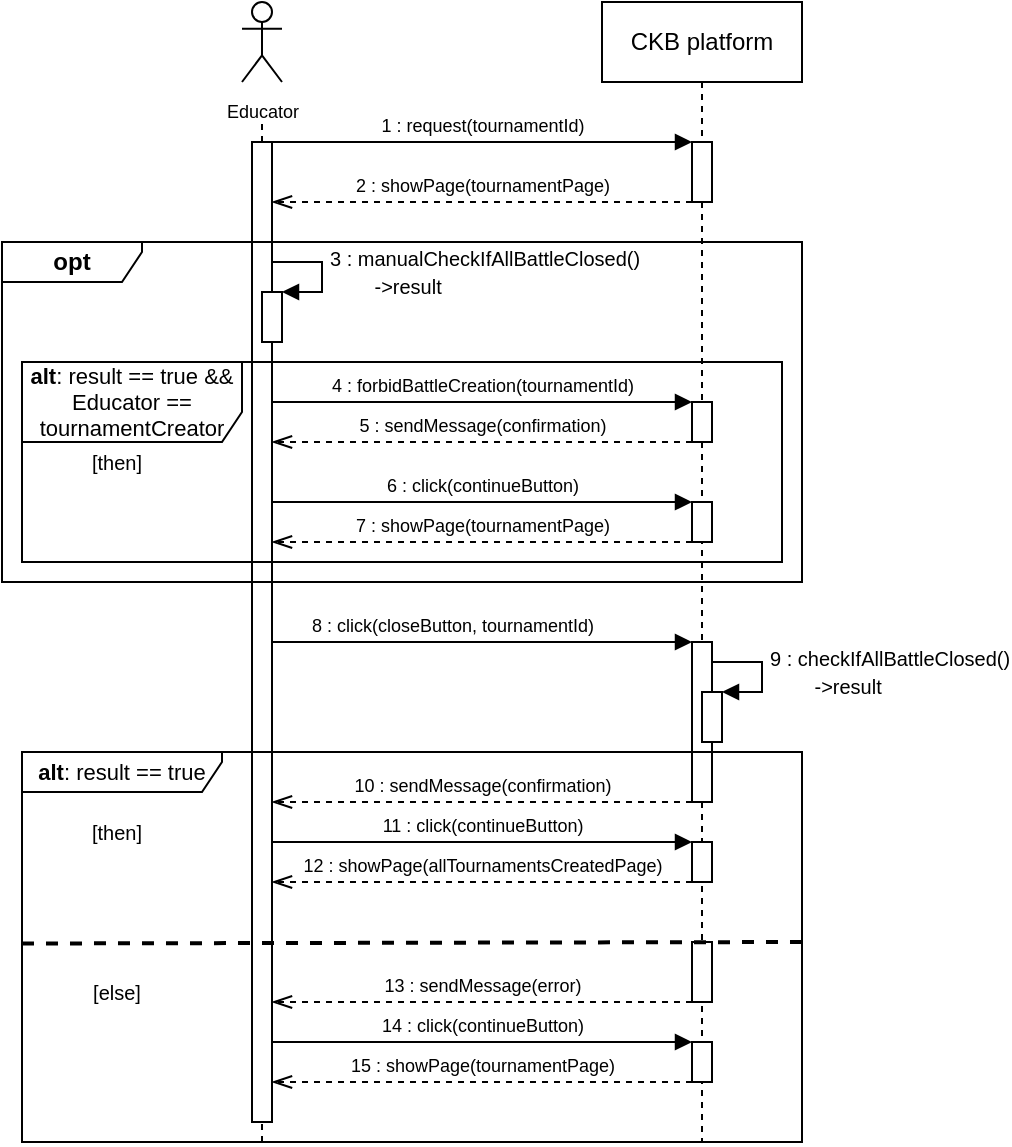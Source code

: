 <mxfile version="22.1.5" type="device">
  <diagram name="Page-1" id="2YBvvXClWsGukQMizWep">
    <mxGraphModel dx="1443" dy="623" grid="1" gridSize="10" guides="1" tooltips="1" connect="1" arrows="1" fold="1" page="1" pageScale="1" pageWidth="850" pageHeight="1100" math="0" shadow="0">
      <root>
        <mxCell id="0" />
        <mxCell id="1" parent="0" />
        <mxCell id="Tz1P8lq4zvduLCiZaMkm-19" value="" style="html=1;points=[];perimeter=orthogonalPerimeter;outlineConnect=0;targetShapes=umlLifeline;portConstraint=eastwest;newEdgeStyle={&quot;edgeStyle&quot;:&quot;elbowEdgeStyle&quot;,&quot;elbow&quot;:&quot;vertical&quot;,&quot;curved&quot;:0,&quot;rounded&quot;:0};" vertex="1" parent="1">
          <mxGeometry x="-95" y="110" width="10" height="490" as="geometry" />
        </mxCell>
        <mxCell id="Tz1P8lq4zvduLCiZaMkm-1" value="CKB platform" style="shape=umlLifeline;perimeter=lifelinePerimeter;whiteSpace=wrap;html=1;container=0;dropTarget=0;collapsible=0;recursiveResize=0;outlineConnect=0;portConstraint=eastwest;newEdgeStyle={&quot;edgeStyle&quot;:&quot;elbowEdgeStyle&quot;,&quot;elbow&quot;:&quot;vertical&quot;,&quot;curved&quot;:0,&quot;rounded&quot;:0};" vertex="1" parent="1">
          <mxGeometry x="80" y="40" width="100" height="570" as="geometry" />
        </mxCell>
        <mxCell id="Tz1P8lq4zvduLCiZaMkm-2" value="" style="html=1;points=[];perimeter=orthogonalPerimeter;outlineConnect=0;targetShapes=umlLifeline;portConstraint=eastwest;newEdgeStyle={&quot;edgeStyle&quot;:&quot;elbowEdgeStyle&quot;,&quot;elbow&quot;:&quot;vertical&quot;,&quot;curved&quot;:0,&quot;rounded&quot;:0};" vertex="1" parent="Tz1P8lq4zvduLCiZaMkm-1">
          <mxGeometry x="45" y="70" width="10" height="30" as="geometry" />
        </mxCell>
        <mxCell id="Tz1P8lq4zvduLCiZaMkm-3" value="" style="html=1;points=[];perimeter=orthogonalPerimeter;outlineConnect=0;targetShapes=umlLifeline;portConstraint=eastwest;newEdgeStyle={&quot;edgeStyle&quot;:&quot;elbowEdgeStyle&quot;,&quot;elbow&quot;:&quot;vertical&quot;,&quot;curved&quot;:0,&quot;rounded&quot;:0};" vertex="1" parent="Tz1P8lq4zvduLCiZaMkm-1">
          <mxGeometry x="45" y="320" width="10" height="80" as="geometry" />
        </mxCell>
        <mxCell id="Tz1P8lq4zvduLCiZaMkm-4" value="" style="html=1;points=[[0,0,0,0,5],[0,1,0,0,-5],[1,0,0,0,5],[1,1,0,0,-5]];perimeter=orthogonalPerimeter;outlineConnect=0;targetShapes=umlLifeline;portConstraint=eastwest;newEdgeStyle={&quot;curved&quot;:0,&quot;rounded&quot;:0};" vertex="1" parent="Tz1P8lq4zvduLCiZaMkm-1">
          <mxGeometry x="50" y="345" width="10" height="25" as="geometry" />
        </mxCell>
        <mxCell id="Tz1P8lq4zvduLCiZaMkm-5" value="&lt;font size=&quot;1&quot;&gt;9 : checkIfAllBattleClosed() &lt;br&gt;&lt;span style=&quot;white-space: pre;&quot;&gt;&#x9;&lt;/span&gt;-&amp;gt;result&lt;br&gt;&lt;/font&gt;" style="html=1;align=left;spacingLeft=2;endArrow=block;rounded=0;edgeStyle=orthogonalEdgeStyle;curved=0;rounded=0;" edge="1" parent="Tz1P8lq4zvduLCiZaMkm-1" target="Tz1P8lq4zvduLCiZaMkm-4">
          <mxGeometry relative="1" as="geometry">
            <mxPoint x="55" y="330" as="sourcePoint" />
            <Array as="points">
              <mxPoint x="80" y="330" />
              <mxPoint x="80" y="345" />
            </Array>
          </mxGeometry>
        </mxCell>
        <mxCell id="Tz1P8lq4zvduLCiZaMkm-22" value="&lt;font style=&quot;font-size: 9px;&quot;&gt;8 : click(closeButton, tournamentId)&lt;/font&gt;" style="html=1;verticalAlign=bottom;endArrow=block;edgeStyle=elbowEdgeStyle;elbow=vertical;curved=0;rounded=0;" edge="1" parent="Tz1P8lq4zvduLCiZaMkm-1" target="Tz1P8lq4zvduLCiZaMkm-3">
          <mxGeometry relative="1" as="geometry">
            <mxPoint x="-165" y="350" as="sourcePoint" />
            <Array as="points">
              <mxPoint x="-50" y="320" />
            </Array>
            <mxPoint x="10" y="380" as="targetPoint" />
          </mxGeometry>
        </mxCell>
        <mxCell id="Tz1P8lq4zvduLCiZaMkm-10" value="" style="html=1;points=[];perimeter=orthogonalPerimeter;outlineConnect=0;targetShapes=umlLifeline;portConstraint=eastwest;newEdgeStyle={&quot;edgeStyle&quot;:&quot;elbowEdgeStyle&quot;,&quot;elbow&quot;:&quot;vertical&quot;,&quot;curved&quot;:0,&quot;rounded&quot;:0};" vertex="1" parent="Tz1P8lq4zvduLCiZaMkm-1">
          <mxGeometry x="45" y="470" width="10" height="30" as="geometry" />
        </mxCell>
        <mxCell id="Tz1P8lq4zvduLCiZaMkm-65" value="" style="html=1;points=[];perimeter=orthogonalPerimeter;outlineConnect=0;targetShapes=umlLifeline;portConstraint=eastwest;newEdgeStyle={&quot;edgeStyle&quot;:&quot;elbowEdgeStyle&quot;,&quot;elbow&quot;:&quot;vertical&quot;,&quot;curved&quot;:0,&quot;rounded&quot;:0};" vertex="1" parent="Tz1P8lq4zvduLCiZaMkm-1">
          <mxGeometry x="45" y="200" width="10" height="20" as="geometry" />
        </mxCell>
        <mxCell id="Tz1P8lq4zvduLCiZaMkm-78" value="&lt;font style=&quot;font-size: 9px;&quot;&gt;15 : showPage(tournamentPage)&lt;/font&gt;" style="html=1;verticalAlign=bottom;endArrow=openThin;dashed=1;endSize=8;edgeStyle=elbowEdgeStyle;elbow=vertical;curved=0;rounded=0;endFill=0;" edge="1" parent="Tz1P8lq4zvduLCiZaMkm-1">
          <mxGeometry relative="1" as="geometry">
            <mxPoint x="-165" y="540" as="targetPoint" />
            <Array as="points">
              <mxPoint x="-65" y="540" />
            </Array>
            <mxPoint x="45" y="540" as="sourcePoint" />
          </mxGeometry>
        </mxCell>
        <mxCell id="Tz1P8lq4zvduLCiZaMkm-79" value="&lt;font style=&quot;font-size: 9px;&quot;&gt;14 : click(continueButton)&lt;/font&gt;" style="html=1;verticalAlign=bottom;endArrow=block;edgeStyle=elbowEdgeStyle;elbow=vertical;curved=0;rounded=0;" edge="1" parent="Tz1P8lq4zvduLCiZaMkm-1">
          <mxGeometry x="-0.002" relative="1" as="geometry">
            <mxPoint x="-165" y="520" as="sourcePoint" />
            <Array as="points">
              <mxPoint x="-45" y="520" />
            </Array>
            <mxPoint x="45" y="520" as="targetPoint" />
            <mxPoint as="offset" />
          </mxGeometry>
        </mxCell>
        <mxCell id="Tz1P8lq4zvduLCiZaMkm-80" value="" style="html=1;points=[];perimeter=orthogonalPerimeter;outlineConnect=0;targetShapes=umlLifeline;portConstraint=eastwest;newEdgeStyle={&quot;edgeStyle&quot;:&quot;elbowEdgeStyle&quot;,&quot;elbow&quot;:&quot;vertical&quot;,&quot;curved&quot;:0,&quot;rounded&quot;:0};" vertex="1" parent="Tz1P8lq4zvduLCiZaMkm-1">
          <mxGeometry x="45" y="520" width="10" height="20" as="geometry" />
        </mxCell>
        <mxCell id="Tz1P8lq4zvduLCiZaMkm-17" value="&lt;font style=&quot;font-size: 9px;&quot;&gt;Educator&lt;/font&gt;" style="shape=umlActor;verticalLabelPosition=bottom;verticalAlign=top;html=1;outlineConnect=0;" vertex="1" parent="1">
          <mxGeometry x="-100" y="40" width="20" height="40" as="geometry" />
        </mxCell>
        <mxCell id="Tz1P8lq4zvduLCiZaMkm-18" value="" style="endArrow=none;dashed=1;html=1;rounded=0;" edge="1" parent="1" source="Tz1P8lq4zvduLCiZaMkm-19">
          <mxGeometry width="50" height="50" relative="1" as="geometry">
            <mxPoint x="-90" y="350" as="sourcePoint" />
            <mxPoint x="-90" y="100" as="targetPoint" />
          </mxGeometry>
        </mxCell>
        <mxCell id="Tz1P8lq4zvduLCiZaMkm-20" value="&lt;font style=&quot;font-size: 9px;&quot;&gt;1 : request(tournamentId)&lt;/font&gt;" style="html=1;verticalAlign=bottom;endArrow=block;edgeStyle=elbowEdgeStyle;elbow=horizontal;curved=0;rounded=0;" edge="1" parent="1" source="Tz1P8lq4zvduLCiZaMkm-19" target="Tz1P8lq4zvduLCiZaMkm-2">
          <mxGeometry relative="1" as="geometry">
            <mxPoint x="-50" y="110" as="sourcePoint" />
            <Array as="points">
              <mxPoint x="30" y="110" />
            </Array>
            <mxPoint x="115" y="110" as="targetPoint" />
          </mxGeometry>
        </mxCell>
        <mxCell id="Tz1P8lq4zvduLCiZaMkm-21" value="&lt;font style=&quot;font-size: 9px;&quot;&gt;2 : showPage(tournamentPage)&lt;/font&gt;" style="html=1;verticalAlign=bottom;endArrow=openThin;dashed=1;endSize=8;edgeStyle=elbowEdgeStyle;elbow=vertical;curved=0;rounded=0;endFill=0;" edge="1" parent="1" source="Tz1P8lq4zvduLCiZaMkm-2" target="Tz1P8lq4zvduLCiZaMkm-19">
          <mxGeometry relative="1" as="geometry">
            <mxPoint x="-50" y="140" as="targetPoint" />
            <Array as="points">
              <mxPoint x="5" y="140" />
            </Array>
            <mxPoint x="80" y="140" as="sourcePoint" />
          </mxGeometry>
        </mxCell>
        <mxCell id="Tz1P8lq4zvduLCiZaMkm-33" value="" style="html=1;points=[[0,0,0,0,5],[0,1,0,0,-5],[1,0,0,0,5],[1,1,0,0,-5]];perimeter=orthogonalPerimeter;outlineConnect=0;targetShapes=umlLifeline;portConstraint=eastwest;newEdgeStyle={&quot;curved&quot;:0,&quot;rounded&quot;:0};" vertex="1" parent="1">
          <mxGeometry x="-90" y="185" width="10" height="25" as="geometry" />
        </mxCell>
        <mxCell id="Tz1P8lq4zvduLCiZaMkm-34" value="&lt;font size=&quot;1&quot;&gt;3 : manualCheckIfAllBattleClosed()&lt;br&gt;&lt;span style=&quot;white-space: pre;&quot;&gt;&#x9;&lt;/span&gt;-&amp;gt;result&lt;br&gt;&lt;/font&gt;" style="html=1;align=left;spacingLeft=2;endArrow=block;rounded=0;edgeStyle=orthogonalEdgeStyle;curved=0;rounded=0;" edge="1" parent="1" target="Tz1P8lq4zvduLCiZaMkm-33">
          <mxGeometry relative="1" as="geometry">
            <mxPoint x="-85" y="170" as="sourcePoint" />
            <Array as="points">
              <mxPoint x="-60" y="170" />
              <mxPoint x="-60" y="185" />
            </Array>
          </mxGeometry>
        </mxCell>
        <mxCell id="Tz1P8lq4zvduLCiZaMkm-35" value="&lt;b&gt;opt&lt;/b&gt;" style="shape=umlFrame;whiteSpace=wrap;html=1;pointerEvents=0;width=70;height=20;" vertex="1" parent="1">
          <mxGeometry x="-220" y="160" width="400" height="170" as="geometry" />
        </mxCell>
        <mxCell id="Tz1P8lq4zvduLCiZaMkm-62" value="&lt;p style=&quot;line-height: 120%; font-size: 11px;&quot;&gt;&lt;font style=&quot;font-size: 11px;&quot;&gt;&lt;b&gt;alt&lt;/b&gt;: result == true &amp;amp;&amp;amp; Educator == tournamentCreator&lt;/font&gt;&lt;/p&gt;" style="shape=umlFrame;whiteSpace=wrap;html=1;pointerEvents=0;width=110;height=40;verticalAlign=middle;horizontal=1;labelPosition=center;verticalLabelPosition=middle;align=center;" vertex="1" parent="1">
          <mxGeometry x="-210" y="220" width="380" height="100" as="geometry" />
        </mxCell>
        <mxCell id="Tz1P8lq4zvduLCiZaMkm-63" value="&lt;font style=&quot;font-size: 9px;&quot;&gt;4 : forbidBattleCreation(tournamentId)&lt;/font&gt;" style="html=1;verticalAlign=bottom;endArrow=block;edgeStyle=elbowEdgeStyle;elbow=horizontal;curved=0;rounded=0;" edge="1" parent="1">
          <mxGeometry relative="1" as="geometry">
            <mxPoint x="-85" y="240" as="sourcePoint" />
            <Array as="points">
              <mxPoint x="30" y="240" />
            </Array>
            <mxPoint x="125" y="240" as="targetPoint" />
          </mxGeometry>
        </mxCell>
        <mxCell id="Tz1P8lq4zvduLCiZaMkm-66" value="&lt;font style=&quot;font-size: 9px;&quot;&gt;5 : sendMessage(confirmation)&lt;/font&gt;" style="html=1;verticalAlign=bottom;endArrow=openThin;dashed=1;endSize=8;edgeStyle=elbowEdgeStyle;elbow=horizontal;curved=0;rounded=0;endFill=0;" edge="1" parent="1" source="Tz1P8lq4zvduLCiZaMkm-65" target="Tz1P8lq4zvduLCiZaMkm-19">
          <mxGeometry relative="1" as="geometry">
            <mxPoint x="-85" y="260.0" as="targetPoint" />
            <Array as="points">
              <mxPoint x="5" y="260" />
            </Array>
            <mxPoint x="125" y="260.0" as="sourcePoint" />
          </mxGeometry>
        </mxCell>
        <mxCell id="Tz1P8lq4zvduLCiZaMkm-67" value="&lt;font style=&quot;font-size: 9px;&quot;&gt;7 : showPage(tournamentPage)&lt;/font&gt;" style="html=1;verticalAlign=bottom;endArrow=openThin;dashed=1;endSize=8;edgeStyle=elbowEdgeStyle;elbow=vertical;curved=0;rounded=0;endFill=0;" edge="1" parent="1" source="Tz1P8lq4zvduLCiZaMkm-68">
          <mxGeometry relative="1" as="geometry">
            <mxPoint x="-85" y="310" as="targetPoint" />
            <Array as="points">
              <mxPoint x="15" y="310" />
            </Array>
            <mxPoint x="130" y="300" as="sourcePoint" />
          </mxGeometry>
        </mxCell>
        <mxCell id="Tz1P8lq4zvduLCiZaMkm-68" value="" style="html=1;points=[];perimeter=orthogonalPerimeter;outlineConnect=0;targetShapes=umlLifeline;portConstraint=eastwest;newEdgeStyle={&quot;edgeStyle&quot;:&quot;elbowEdgeStyle&quot;,&quot;elbow&quot;:&quot;vertical&quot;,&quot;curved&quot;:0,&quot;rounded&quot;:0};" vertex="1" parent="1">
          <mxGeometry x="125" y="290" width="10" height="20" as="geometry" />
        </mxCell>
        <mxCell id="Tz1P8lq4zvduLCiZaMkm-69" value="&lt;font style=&quot;font-size: 9px;&quot;&gt;6 : click(continueButton)&lt;/font&gt;" style="html=1;verticalAlign=bottom;endArrow=block;edgeStyle=elbowEdgeStyle;elbow=vertical;curved=0;rounded=0;" edge="1" parent="1" target="Tz1P8lq4zvduLCiZaMkm-68">
          <mxGeometry x="-0.002" relative="1" as="geometry">
            <mxPoint x="-85" y="290" as="sourcePoint" />
            <Array as="points">
              <mxPoint x="35" y="290" />
            </Array>
            <mxPoint x="130" y="300" as="targetPoint" />
            <mxPoint as="offset" />
          </mxGeometry>
        </mxCell>
        <mxCell id="Tz1P8lq4zvduLCiZaMkm-70" value="[then]" style="text;html=1;strokeColor=none;fillColor=none;align=center;verticalAlign=middle;whiteSpace=wrap;rounded=0;fontSize=10;" vertex="1" parent="1">
          <mxGeometry x="-180" y="265" width="35" height="10" as="geometry" />
        </mxCell>
        <mxCell id="Tz1P8lq4zvduLCiZaMkm-23" value="&lt;p style=&quot;line-height: 120%; font-size: 11px;&quot;&gt;&lt;font style=&quot;font-size: 11px;&quot;&gt;&lt;b&gt;alt&lt;/b&gt;: result == true&lt;/font&gt;&lt;/p&gt;" style="shape=umlFrame;whiteSpace=wrap;html=1;pointerEvents=0;width=100;height=20;verticalAlign=middle;horizontal=1;labelPosition=center;verticalLabelPosition=middle;align=center;" vertex="1" parent="1">
          <mxGeometry x="-210" y="415" width="390" height="195" as="geometry" />
        </mxCell>
        <mxCell id="Tz1P8lq4zvduLCiZaMkm-32" value="&lt;font style=&quot;font-size: 9px;&quot;&gt;10 : sendMessage(confirmation)&lt;/font&gt;" style="html=1;verticalAlign=bottom;endArrow=openThin;dashed=1;endSize=8;edgeStyle=elbowEdgeStyle;elbow=horizontal;curved=0;rounded=0;endFill=0;" edge="1" parent="1">
          <mxGeometry relative="1" as="geometry">
            <mxPoint x="-85" y="440.0" as="targetPoint" />
            <Array as="points">
              <mxPoint x="5" y="440" />
            </Array>
            <mxPoint x="125" y="440.0" as="sourcePoint" />
          </mxGeometry>
        </mxCell>
        <mxCell id="Tz1P8lq4zvduLCiZaMkm-71" value="&lt;font style=&quot;font-size: 9px;&quot;&gt;12 : showPage(allTournamentsCreatedPage)&lt;/font&gt;" style="html=1;verticalAlign=bottom;endArrow=openThin;dashed=1;endSize=8;edgeStyle=elbowEdgeStyle;elbow=vertical;curved=0;rounded=0;endFill=0;" edge="1" parent="1">
          <mxGeometry relative="1" as="geometry">
            <mxPoint x="-85" y="480" as="targetPoint" />
            <Array as="points">
              <mxPoint x="15" y="480" />
            </Array>
            <mxPoint x="125" y="480" as="sourcePoint" />
          </mxGeometry>
        </mxCell>
        <mxCell id="Tz1P8lq4zvduLCiZaMkm-72" value="&lt;font style=&quot;font-size: 9px;&quot;&gt;11 : click(continueButton)&lt;/font&gt;" style="html=1;verticalAlign=bottom;endArrow=block;edgeStyle=elbowEdgeStyle;elbow=vertical;curved=0;rounded=0;" edge="1" parent="1">
          <mxGeometry x="-0.002" relative="1" as="geometry">
            <mxPoint x="-85" y="460" as="sourcePoint" />
            <Array as="points">
              <mxPoint x="35" y="460" />
            </Array>
            <mxPoint x="125" y="460" as="targetPoint" />
            <mxPoint as="offset" />
          </mxGeometry>
        </mxCell>
        <mxCell id="Tz1P8lq4zvduLCiZaMkm-73" value="" style="html=1;points=[];perimeter=orthogonalPerimeter;outlineConnect=0;targetShapes=umlLifeline;portConstraint=eastwest;newEdgeStyle={&quot;edgeStyle&quot;:&quot;elbowEdgeStyle&quot;,&quot;elbow&quot;:&quot;vertical&quot;,&quot;curved&quot;:0,&quot;rounded&quot;:0};" vertex="1" parent="1">
          <mxGeometry x="125" y="460" width="10" height="20" as="geometry" />
        </mxCell>
        <mxCell id="Tz1P8lq4zvduLCiZaMkm-74" value="" style="endArrow=none;dashed=1;html=1;rounded=0;exitX=0.001;exitY=0.409;exitDx=0;exitDy=0;exitPerimeter=0;strokeWidth=2;" edge="1" parent="1">
          <mxGeometry width="50" height="50" relative="1" as="geometry">
            <mxPoint x="-210" y="510.75" as="sourcePoint" />
            <mxPoint x="180" y="510" as="targetPoint" />
          </mxGeometry>
        </mxCell>
        <mxCell id="Tz1P8lq4zvduLCiZaMkm-24" value="[then]" style="text;html=1;strokeColor=none;fillColor=none;align=center;verticalAlign=middle;whiteSpace=wrap;rounded=0;fontSize=10;" vertex="1" parent="1">
          <mxGeometry x="-180" y="450" width="35" height="10" as="geometry" />
        </mxCell>
        <mxCell id="Tz1P8lq4zvduLCiZaMkm-9" value="[else]" style="text;html=1;strokeColor=none;fillColor=none;align=center;verticalAlign=middle;whiteSpace=wrap;rounded=0;fontSize=10;" vertex="1" parent="1">
          <mxGeometry x="-180" y="530" width="35" height="10" as="geometry" />
        </mxCell>
        <mxCell id="Tz1P8lq4zvduLCiZaMkm-77" value="&lt;font style=&quot;font-size: 9px;&quot;&gt;13 : sendMessage(error)&lt;/font&gt;" style="html=1;verticalAlign=bottom;endArrow=openThin;dashed=1;endSize=8;edgeStyle=elbowEdgeStyle;elbow=horizontal;curved=0;rounded=0;endFill=0;" edge="1" parent="1">
          <mxGeometry relative="1" as="geometry">
            <mxPoint x="-85" y="540" as="targetPoint" />
            <Array as="points">
              <mxPoint x="5" y="540" />
            </Array>
            <mxPoint x="125" y="540" as="sourcePoint" />
            <mxPoint as="offset" />
          </mxGeometry>
        </mxCell>
        <mxCell id="Tz1P8lq4zvduLCiZaMkm-81" value="" style="endArrow=none;dashed=1;html=1;rounded=0;" edge="1" parent="1">
          <mxGeometry width="50" height="50" relative="1" as="geometry">
            <mxPoint x="-90" y="610" as="sourcePoint" />
            <mxPoint x="-90" y="600" as="targetPoint" />
          </mxGeometry>
        </mxCell>
      </root>
    </mxGraphModel>
  </diagram>
</mxfile>
